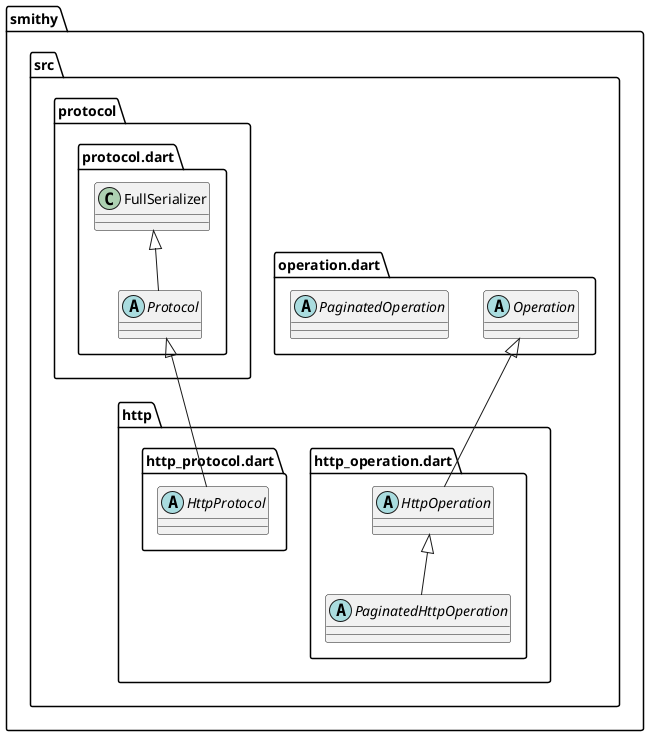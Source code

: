 @startuml
set namespaceSeparator ::

abstract class "smithy::src::operation.dart::Operation" {
}

abstract class "smithy::src::operation.dart::PaginatedOperation" {
}

abstract class "smithy::src::protocol::protocol.dart::Protocol" {
}

"smithy::src::protocol::protocol.dart::FullSerializer" <|-- "smithy::src::protocol::protocol.dart::Protocol"

abstract class "smithy::src::http::http_operation.dart::HttpOperation" {
}

"smithy::src::operation.dart::Operation" <|-- "smithy::src::http::http_operation.dart::HttpOperation"

abstract class "smithy::src::http::http_operation.dart::PaginatedHttpOperation" {
}

"smithy::src::http::http_operation.dart::HttpOperation" <|-- "smithy::src::http::http_operation.dart::PaginatedHttpOperation"

abstract class "smithy::src::http::http_protocol.dart::HttpProtocol" {
}

"smithy::src::protocol::protocol.dart::Protocol" <|-- "smithy::src::http::http_protocol.dart::HttpProtocol"


@enduml